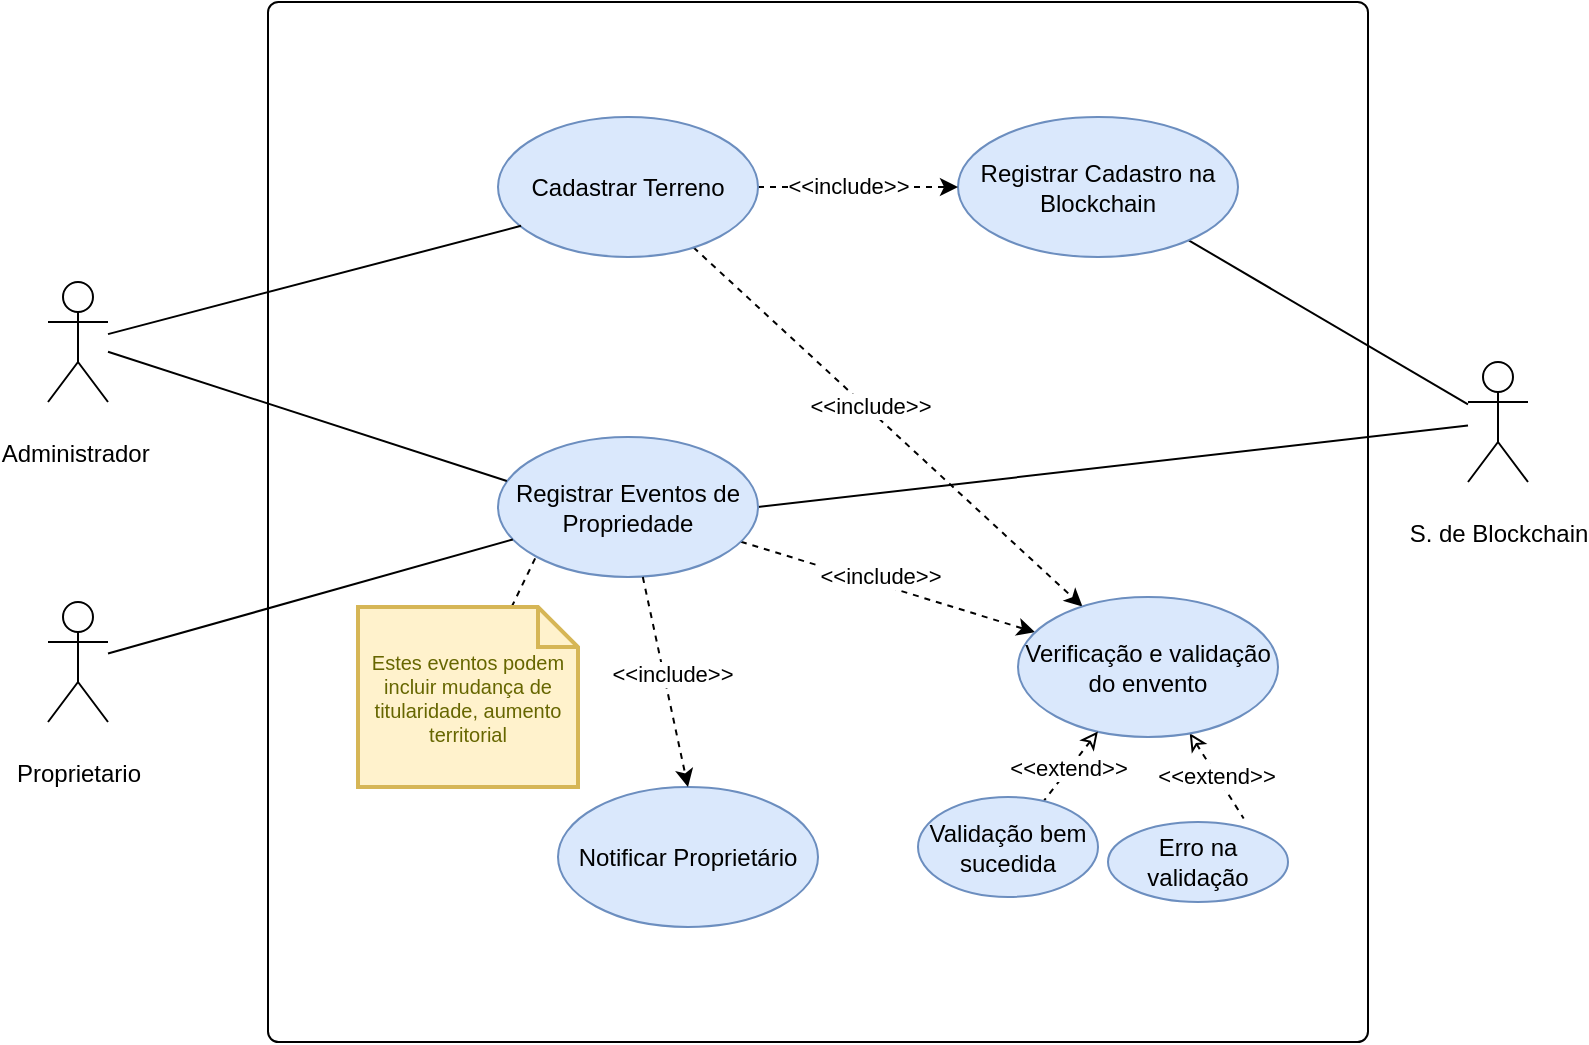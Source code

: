 <mxfile version="27.0.9" pages="3">
  <diagram id="9SQVLTYMRneyhcjlMIaa" name="use-case-GestaodeTerrenos">
    <mxGraphModel dx="1042" dy="527" grid="1" gridSize="10" guides="1" tooltips="1" connect="1" arrows="1" fold="1" page="1" pageScale="1" pageWidth="850" pageHeight="1100" math="0" shadow="0">
      <root>
        <mxCell id="0" />
        <mxCell id="1" parent="0" />
        <mxCell id="XvrRqhm0wOpcZOJGOuho-1" value="" style="rounded=1;whiteSpace=wrap;html=1;glass=0;arcSize=1;shadow=0;" vertex="1" parent="1">
          <mxGeometry x="160" y="320" width="550" height="520" as="geometry" />
        </mxCell>
        <mxCell id="XvrRqhm0wOpcZOJGOuho-2" value="&lt;p data-pm-slice=&quot;1 1 [&amp;quot;bulletList&amp;quot;,{&amp;quot;tight&amp;quot;:true,&amp;quot;dir&amp;quot;:&amp;quot;ltr&amp;quot;},&amp;quot;listItem&amp;quot;,{},&amp;quot;bulletList&amp;quot;,{&amp;quot;tight&amp;quot;:true,&amp;quot;dir&amp;quot;:&amp;quot;ltr&amp;quot;},&amp;quot;listItem&amp;quot;,{}]&quot; dir=&quot;ltr&quot;&gt;Administrador&amp;nbsp;&lt;/p&gt;" style="shape=umlActor;verticalLabelPosition=bottom;verticalAlign=top;html=1;outlineConnect=0;" vertex="1" parent="1">
          <mxGeometry x="50" y="460" width="30" height="60" as="geometry" />
        </mxCell>
        <mxCell id="XvrRqhm0wOpcZOJGOuho-12" style="rounded=0;orthogonalLoop=1;jettySize=auto;html=1;endArrow=none;startFill=0;" edge="1" parent="1" source="XvrRqhm0wOpcZOJGOuho-3" target="XvrRqhm0wOpcZOJGOuho-4">
          <mxGeometry relative="1" as="geometry" />
        </mxCell>
        <mxCell id="XvrRqhm0wOpcZOJGOuho-14" style="rounded=0;orthogonalLoop=1;jettySize=auto;html=1;entryX=1;entryY=0.5;entryDx=0;entryDy=0;endArrow=none;startFill=0;" edge="1" parent="1" source="XvrRqhm0wOpcZOJGOuho-3" target="XvrRqhm0wOpcZOJGOuho-6">
          <mxGeometry relative="1" as="geometry" />
        </mxCell>
        <mxCell id="XvrRqhm0wOpcZOJGOuho-3" value="&lt;p data-pm-slice=&quot;1 1 [&amp;quot;bulletList&amp;quot;,{&amp;quot;tight&amp;quot;:true,&amp;quot;dir&amp;quot;:&amp;quot;ltr&amp;quot;},&amp;quot;listItem&amp;quot;,{},&amp;quot;bulletList&amp;quot;,{&amp;quot;tight&amp;quot;:true,&amp;quot;dir&amp;quot;:&amp;quot;ltr&amp;quot;},&amp;quot;listItem&amp;quot;,{}]&quot; dir=&quot;ltr&quot;&gt;S. de Blockchain&lt;/p&gt;" style="shape=umlActor;verticalLabelPosition=bottom;verticalAlign=top;html=1;outlineConnect=0;" vertex="1" parent="1">
          <mxGeometry x="760" y="500" width="30" height="60" as="geometry" />
        </mxCell>
        <mxCell id="XvrRqhm0wOpcZOJGOuho-4" value="&lt;p data-pm-slice=&quot;1 1 [&amp;quot;bulletList&amp;quot;,{&amp;quot;tight&amp;quot;:true,&amp;quot;dir&amp;quot;:&amp;quot;ltr&amp;quot;},&amp;quot;listItem&amp;quot;,{}]&quot; dir=&quot;ltr&quot;&gt;Registrar Cadastro na Blockchain&lt;/p&gt;" style="ellipse;whiteSpace=wrap;html=1;fillColor=#dae8fc;strokeColor=#6c8ebf;" vertex="1" parent="1">
          <mxGeometry x="505" y="377.5" width="140" height="70" as="geometry" />
        </mxCell>
        <mxCell id="XvrRqhm0wOpcZOJGOuho-15" style="rounded=0;orthogonalLoop=1;jettySize=auto;html=1;dashed=1;" edge="1" parent="1" source="XvrRqhm0wOpcZOJGOuho-5" target="XvrRqhm0wOpcZOJGOuho-4">
          <mxGeometry relative="1" as="geometry" />
        </mxCell>
        <mxCell id="XvrRqhm0wOpcZOJGOuho-16" value="&amp;lt;&amp;lt;include&amp;gt;&amp;gt;" style="edgeLabel;html=1;align=center;verticalAlign=middle;resizable=0;points=[];" vertex="1" connectable="0" parent="XvrRqhm0wOpcZOJGOuho-15">
          <mxGeometry x="-0.101" y="1" relative="1" as="geometry">
            <mxPoint as="offset" />
          </mxGeometry>
        </mxCell>
        <mxCell id="XvrRqhm0wOpcZOJGOuho-27" style="rounded=0;orthogonalLoop=1;jettySize=auto;html=1;dashed=1;" edge="1" parent="1" source="XvrRqhm0wOpcZOJGOuho-5" target="XvrRqhm0wOpcZOJGOuho-22">
          <mxGeometry relative="1" as="geometry" />
        </mxCell>
        <mxCell id="XvrRqhm0wOpcZOJGOuho-28" value="&amp;lt;&amp;lt;include&amp;gt;&amp;gt;" style="edgeLabel;html=1;align=center;verticalAlign=middle;resizable=0;points=[];" vertex="1" connectable="0" parent="XvrRqhm0wOpcZOJGOuho-27">
          <mxGeometry x="-0.105" y="2" relative="1" as="geometry">
            <mxPoint as="offset" />
          </mxGeometry>
        </mxCell>
        <mxCell id="XvrRqhm0wOpcZOJGOuho-5" value="&lt;p data-pm-slice=&quot;1 1 [&amp;quot;bulletList&amp;quot;,{&amp;quot;tight&amp;quot;:true,&amp;quot;dir&amp;quot;:&amp;quot;ltr&amp;quot;},&amp;quot;listItem&amp;quot;,{}]&quot; dir=&quot;ltr&quot;&gt;Cadastrar Terreno&lt;/p&gt;" style="ellipse;whiteSpace=wrap;html=1;fillColor=#dae8fc;strokeColor=#6c8ebf;" vertex="1" parent="1">
          <mxGeometry x="275" y="377.5" width="130" height="70" as="geometry" />
        </mxCell>
        <mxCell id="XvrRqhm0wOpcZOJGOuho-23" value="" style="rounded=0;orthogonalLoop=1;jettySize=auto;html=1;strokeColor=default;dashed=1;" edge="1" parent="1" source="XvrRqhm0wOpcZOJGOuho-6" target="XvrRqhm0wOpcZOJGOuho-22">
          <mxGeometry relative="1" as="geometry" />
        </mxCell>
        <mxCell id="XvrRqhm0wOpcZOJGOuho-24" value="&amp;lt;&amp;lt;include&amp;gt;&amp;gt;" style="edgeLabel;html=1;align=center;verticalAlign=middle;resizable=0;points=[];" vertex="1" connectable="0" parent="XvrRqhm0wOpcZOJGOuho-23">
          <mxGeometry x="-0.072" y="4" relative="1" as="geometry">
            <mxPoint as="offset" />
          </mxGeometry>
        </mxCell>
        <mxCell id="XvrRqhm0wOpcZOJGOuho-6" value="&lt;p data-pm-slice=&quot;1 1 [&amp;quot;bulletList&amp;quot;,{&amp;quot;tight&amp;quot;:true,&amp;quot;dir&amp;quot;:&amp;quot;ltr&amp;quot;},&amp;quot;listItem&amp;quot;,{}]&quot; dir=&quot;ltr&quot;&gt;Registrar Eventos de Propriedade&lt;/p&gt;" style="ellipse;whiteSpace=wrap;html=1;fillColor=#dae8fc;strokeColor=#6c8ebf;" vertex="1" parent="1">
          <mxGeometry x="275" y="537.5" width="130" height="70" as="geometry" />
        </mxCell>
        <mxCell id="XvrRqhm0wOpcZOJGOuho-10" style="rounded=0;orthogonalLoop=1;jettySize=auto;html=1;entryX=0.089;entryY=0.777;entryDx=0;entryDy=0;entryPerimeter=0;endArrow=none;startFill=0;" edge="1" parent="1" source="XvrRqhm0wOpcZOJGOuho-2" target="XvrRqhm0wOpcZOJGOuho-5">
          <mxGeometry relative="1" as="geometry" />
        </mxCell>
        <mxCell id="XvrRqhm0wOpcZOJGOuho-20" style="rounded=0;orthogonalLoop=1;jettySize=auto;html=1;endArrow=none;startFill=0;" edge="1" parent="1" source="XvrRqhm0wOpcZOJGOuho-17" target="XvrRqhm0wOpcZOJGOuho-6">
          <mxGeometry relative="1" as="geometry" />
        </mxCell>
        <mxCell id="XvrRqhm0wOpcZOJGOuho-17" value="&lt;p data-pm-slice=&quot;1 1 [&amp;quot;bulletList&amp;quot;,{&amp;quot;tight&amp;quot;:true,&amp;quot;dir&amp;quot;:&amp;quot;ltr&amp;quot;},&amp;quot;listItem&amp;quot;,{},&amp;quot;bulletList&amp;quot;,{&amp;quot;tight&amp;quot;:true,&amp;quot;dir&amp;quot;:&amp;quot;ltr&amp;quot;},&amp;quot;listItem&amp;quot;,{}]&quot; dir=&quot;ltr&quot;&gt;Proprietario&lt;/p&gt;" style="shape=umlActor;verticalLabelPosition=bottom;verticalAlign=top;html=1;outlineConnect=0;" vertex="1" parent="1">
          <mxGeometry x="50" y="620" width="30" height="60" as="geometry" />
        </mxCell>
        <mxCell id="XvrRqhm0wOpcZOJGOuho-21" style="rounded=0;orthogonalLoop=1;jettySize=auto;html=1;entryX=0.034;entryY=0.314;entryDx=0;entryDy=0;entryPerimeter=0;endArrow=none;startFill=0;" edge="1" parent="1" source="XvrRqhm0wOpcZOJGOuho-2" target="XvrRqhm0wOpcZOJGOuho-6">
          <mxGeometry relative="1" as="geometry" />
        </mxCell>
        <mxCell id="XvrRqhm0wOpcZOJGOuho-30" value="" style="rounded=0;orthogonalLoop=1;jettySize=auto;html=1;startArrow=classic;startFill=0;endArrow=none;dashed=1;" edge="1" parent="1" source="XvrRqhm0wOpcZOJGOuho-22">
          <mxGeometry relative="1" as="geometry">
            <mxPoint x="647.838" y="728.244" as="targetPoint" />
          </mxGeometry>
        </mxCell>
        <mxCell id="XvrRqhm0wOpcZOJGOuho-31" value="&amp;lt;&amp;lt;extend&amp;gt;&amp;gt;" style="edgeLabel;html=1;align=center;verticalAlign=middle;resizable=0;points=[];" vertex="1" connectable="0" parent="XvrRqhm0wOpcZOJGOuho-30">
          <mxGeometry x="0.013" relative="1" as="geometry">
            <mxPoint x="-1" as="offset" />
          </mxGeometry>
        </mxCell>
        <mxCell id="XvrRqhm0wOpcZOJGOuho-22" value="&lt;p data-pm-slice=&quot;1 1 [&amp;quot;bulletList&amp;quot;,{&amp;quot;tight&amp;quot;:true,&amp;quot;dir&amp;quot;:&amp;quot;ltr&amp;quot;},&amp;quot;listItem&amp;quot;,{}]&quot; dir=&quot;ltr&quot;&gt;Verificação e validação do envento&lt;/p&gt;" style="ellipse;whiteSpace=wrap;html=1;fillColor=#dae8fc;strokeColor=#6c8ebf;" vertex="1" parent="1">
          <mxGeometry x="535" y="617.5" width="130" height="70" as="geometry" />
        </mxCell>
        <mxCell id="zngbK375E22GmcGsuP_p-4" style="rounded=0;orthogonalLoop=1;jettySize=auto;html=1;entryX=0;entryY=1;entryDx=0;entryDy=0;endArrow=none;startFill=0;dashed=1;" edge="1" parent="1" source="XvrRqhm0wOpcZOJGOuho-26" target="XvrRqhm0wOpcZOJGOuho-6">
          <mxGeometry relative="1" as="geometry" />
        </mxCell>
        <mxCell id="XvrRqhm0wOpcZOJGOuho-26" value="Estes eventos podem incluir mudança de titularidade, aumento territorial" style="shape=note;strokeWidth=2;fontSize=10;size=20;whiteSpace=wrap;html=1;fillColor=#fff2cc;strokeColor=#d6b656;fontColor=#666600;" vertex="1" parent="1">
          <mxGeometry x="205" y="622.5" width="110" height="90" as="geometry" />
        </mxCell>
        <mxCell id="XvrRqhm0wOpcZOJGOuho-29" value="&lt;p data-pm-slice=&quot;1 1 [&amp;quot;bulletList&amp;quot;,{&amp;quot;tight&amp;quot;:true,&amp;quot;dir&amp;quot;:&amp;quot;ltr&amp;quot;},&amp;quot;listItem&amp;quot;,{}]&quot; dir=&quot;ltr&quot;&gt;Erro na validação&lt;/p&gt;" style="ellipse;whiteSpace=wrap;html=1;fillColor=#dae8fc;strokeColor=#6c8ebf;" vertex="1" parent="1">
          <mxGeometry x="580" y="730" width="90" height="40" as="geometry" />
        </mxCell>
        <mxCell id="XvrRqhm0wOpcZOJGOuho-32" value="" style="rounded=0;orthogonalLoop=1;jettySize=auto;html=1;startArrow=classic;startFill=0;endArrow=none;dashed=1;" edge="1" parent="1" target="XvrRqhm0wOpcZOJGOuho-34" source="XvrRqhm0wOpcZOJGOuho-22">
          <mxGeometry relative="1" as="geometry">
            <mxPoint x="205" y="677.5" as="sourcePoint" />
          </mxGeometry>
        </mxCell>
        <mxCell id="XvrRqhm0wOpcZOJGOuho-33" value="&amp;lt;&amp;lt;extend&amp;gt;&amp;gt;" style="edgeLabel;html=1;align=center;verticalAlign=middle;resizable=0;points=[];" vertex="1" connectable="0" parent="XvrRqhm0wOpcZOJGOuho-32">
          <mxGeometry x="0.013" relative="1" as="geometry">
            <mxPoint x="-1" as="offset" />
          </mxGeometry>
        </mxCell>
        <mxCell id="XvrRqhm0wOpcZOJGOuho-34" value="&lt;p data-pm-slice=&quot;1 1 [&amp;quot;bulletList&amp;quot;,{&amp;quot;tight&amp;quot;:true,&amp;quot;dir&amp;quot;:&amp;quot;ltr&amp;quot;},&amp;quot;listItem&amp;quot;,{}]&quot; dir=&quot;ltr&quot;&gt;Validação bem sucedida&lt;/p&gt;" style="ellipse;whiteSpace=wrap;html=1;fillColor=#dae8fc;strokeColor=#6c8ebf;" vertex="1" parent="1">
          <mxGeometry x="485" y="717.5" width="90" height="50" as="geometry" />
        </mxCell>
        <mxCell id="zngbK375E22GmcGsuP_p-1" value="&lt;p data-pm-slice=&quot;1 1 [&amp;quot;bulletList&amp;quot;,{&amp;quot;tight&amp;quot;:true,&amp;quot;dir&amp;quot;:&amp;quot;ltr&amp;quot;},&amp;quot;listItem&amp;quot;,{}]&quot; dir=&quot;ltr&quot;&gt;Notificar Proprietário&lt;/p&gt;" style="ellipse;whiteSpace=wrap;html=1;fillColor=#dae8fc;strokeColor=#6c8ebf;" vertex="1" parent="1">
          <mxGeometry x="305" y="712.5" width="130" height="70" as="geometry" />
        </mxCell>
        <mxCell id="zngbK375E22GmcGsuP_p-2" value="" style="rounded=0;orthogonalLoop=1;jettySize=auto;html=1;strokeColor=default;dashed=1;entryX=0.5;entryY=0;entryDx=0;entryDy=0;exitX=0.557;exitY=1;exitDx=0;exitDy=0;exitPerimeter=0;" edge="1" parent="1" source="XvrRqhm0wOpcZOJGOuho-6" target="zngbK375E22GmcGsuP_p-1">
          <mxGeometry relative="1" as="geometry">
            <mxPoint x="495" y="617.5" as="sourcePoint" />
            <mxPoint x="642" y="663.5" as="targetPoint" />
          </mxGeometry>
        </mxCell>
        <mxCell id="zngbK375E22GmcGsuP_p-3" value="&amp;lt;&amp;lt;include&amp;gt;&amp;gt;" style="edgeLabel;html=1;align=center;verticalAlign=middle;resizable=0;points=[];" vertex="1" connectable="0" parent="zngbK375E22GmcGsuP_p-2">
          <mxGeometry x="-0.072" y="4" relative="1" as="geometry">
            <mxPoint as="offset" />
          </mxGeometry>
        </mxCell>
      </root>
    </mxGraphModel>
  </diagram>
  <diagram name="use-case-analisy-and-alerts" id="Qvq7Te34othEyyndk8M9">
    <mxGraphModel dx="1042" dy="527" grid="1" gridSize="10" guides="1" tooltips="1" connect="1" arrows="1" fold="1" page="1" pageScale="1" pageWidth="850" pageHeight="1100" math="0" shadow="0">
      <root>
        <mxCell id="0" />
        <mxCell id="1" parent="0" />
        <mxCell id="vA8shJnu3jxGLvXNB6lK-1" value="" style="rounded=1;whiteSpace=wrap;html=1;glass=0;arcSize=1;shadow=0;" vertex="1" parent="1">
          <mxGeometry x="150" y="360" width="550" height="520" as="geometry" />
        </mxCell>
        <mxCell id="1RgGm8BEZR4qJwJxr9iC-11" style="rounded=0;orthogonalLoop=1;jettySize=auto;html=1;endArrow=none;startFill=0;" edge="1" parent="1" source="vA8shJnu3jxGLvXNB6lK-2" target="1RgGm8BEZR4qJwJxr9iC-9">
          <mxGeometry relative="1" as="geometry" />
        </mxCell>
        <mxCell id="vA8shJnu3jxGLvXNB6lK-2" value="&lt;p data-pm-slice=&quot;1 1 [&amp;quot;bulletList&amp;quot;,{&amp;quot;tight&amp;quot;:true,&amp;quot;dir&amp;quot;:&amp;quot;ltr&amp;quot;},&amp;quot;listItem&amp;quot;,{},&amp;quot;bulletList&amp;quot;,{&amp;quot;tight&amp;quot;:true,&amp;quot;dir&amp;quot;:&amp;quot;ltr&amp;quot;},&amp;quot;listItem&amp;quot;,{}]&quot; dir=&quot;ltr&quot;&gt;Administrador&amp;nbsp;&lt;/p&gt;" style="shape=umlActor;verticalLabelPosition=bottom;verticalAlign=top;html=1;outlineConnect=0;" vertex="1" parent="1">
          <mxGeometry x="40" y="500" width="30" height="60" as="geometry" />
        </mxCell>
        <mxCell id="vA8shJnu3jxGLvXNB6lK-3" style="rounded=0;orthogonalLoop=1;jettySize=auto;html=1;endArrow=none;startFill=0;" edge="1" parent="1" source="vA8shJnu3jxGLvXNB6lK-5" target="vA8shJnu3jxGLvXNB6lK-6">
          <mxGeometry relative="1" as="geometry" />
        </mxCell>
        <mxCell id="vA8shJnu3jxGLvXNB6lK-5" value="&lt;p data-pm-slice=&quot;1 1 [&amp;quot;bulletList&amp;quot;,{&amp;quot;tight&amp;quot;:true,&amp;quot;dir&amp;quot;:&amp;quot;ltr&amp;quot;},&amp;quot;listItem&amp;quot;,{},&amp;quot;bulletList&amp;quot;,{&amp;quot;tight&amp;quot;:true,&amp;quot;dir&amp;quot;:&amp;quot;ltr&amp;quot;},&amp;quot;listItem&amp;quot;,{}]&quot; dir=&quot;ltr&quot;&gt;S. de imagem satelite&lt;/p&gt;" style="shape=umlActor;verticalLabelPosition=bottom;verticalAlign=top;html=1;outlineConnect=0;" vertex="1" parent="1">
          <mxGeometry x="750" y="540" width="30" height="60" as="geometry" />
        </mxCell>
        <mxCell id="vA8shJnu3jxGLvXNB6lK-6" value="&lt;p data-pm-slice=&quot;1 1 [&amp;quot;bulletList&amp;quot;,{&amp;quot;tight&amp;quot;:true,&amp;quot;dir&amp;quot;:&amp;quot;ltr&amp;quot;},&amp;quot;listItem&amp;quot;,{}]&quot; dir=&quot;ltr&quot;&gt;Analisar Imagens em Tempo Real&lt;/p&gt;" style="ellipse;whiteSpace=wrap;html=1;fillColor=#dae8fc;strokeColor=#6c8ebf;" vertex="1" parent="1">
          <mxGeometry x="450" y="400" width="140" height="70" as="geometry" />
        </mxCell>
        <mxCell id="1RgGm8BEZR4qJwJxr9iC-1" style="rounded=0;orthogonalLoop=1;jettySize=auto;html=1;dashed=1;" edge="1" parent="1" source="vA8shJnu3jxGLvXNB6lK-11" target="vA8shJnu3jxGLvXNB6lK-23">
          <mxGeometry relative="1" as="geometry" />
        </mxCell>
        <mxCell id="1RgGm8BEZR4qJwJxr9iC-4" value="&amp;lt;&amp;lt;include&amp;gt;&amp;gt;" style="edgeLabel;html=1;align=center;verticalAlign=middle;resizable=0;points=[];" vertex="1" connectable="0" parent="1RgGm8BEZR4qJwJxr9iC-1">
          <mxGeometry x="-0.251" relative="1" as="geometry">
            <mxPoint as="offset" />
          </mxGeometry>
        </mxCell>
        <mxCell id="vA8shJnu3jxGLvXNB6lK-11" value="&lt;p data-pm-slice=&quot;1 1 [&amp;quot;bulletList&amp;quot;,{&amp;quot;tight&amp;quot;:true,&amp;quot;dir&amp;quot;:&amp;quot;ltr&amp;quot;},&amp;quot;listItem&amp;quot;,{}]&quot; dir=&quot;ltr&quot;&gt;Detectar Alterações com IA&lt;/p&gt;" style="ellipse;whiteSpace=wrap;html=1;fillColor=#dae8fc;strokeColor=#6c8ebf;" vertex="1" parent="1">
          <mxGeometry x="500" y="560" width="130" height="70" as="geometry" />
        </mxCell>
        <mxCell id="2UTQ7Er9s2_2EdIbGdYo-2" style="rounded=0;orthogonalLoop=1;jettySize=auto;html=1;dashed=1;" edge="1" parent="1" source="vA8shJnu3jxGLvXNB6lK-6" target="vA8shJnu3jxGLvXNB6lK-11">
          <mxGeometry relative="1" as="geometry" />
        </mxCell>
        <mxCell id="2UTQ7Er9s2_2EdIbGdYo-3" value="&amp;lt;&amp;lt;include&amp;gt;&amp;gt;" style="edgeLabel;html=1;align=center;verticalAlign=middle;resizable=0;points=[];" vertex="1" connectable="0" parent="2UTQ7Er9s2_2EdIbGdYo-2">
          <mxGeometry x="0.163" y="3" relative="1" as="geometry">
            <mxPoint y="1" as="offset" />
          </mxGeometry>
        </mxCell>
        <mxCell id="vA8shJnu3jxGLvXNB6lK-17" value="&lt;p data-pm-slice=&quot;1 1 [&amp;quot;bulletList&amp;quot;,{&amp;quot;tight&amp;quot;:true,&amp;quot;dir&amp;quot;:&amp;quot;ltr&amp;quot;},&amp;quot;listItem&amp;quot;,{},&amp;quot;bulletList&amp;quot;,{&amp;quot;tight&amp;quot;:true,&amp;quot;dir&amp;quot;:&amp;quot;ltr&amp;quot;},&amp;quot;listItem&amp;quot;,{}]&quot; dir=&quot;ltr&quot;&gt;Proprietario&lt;/p&gt;" style="shape=umlActor;verticalLabelPosition=bottom;verticalAlign=top;html=1;outlineConnect=0;" vertex="1" parent="1">
          <mxGeometry x="40" y="660" width="30" height="60" as="geometry" />
        </mxCell>
        <mxCell id="vA8shJnu3jxGLvXNB6lK-21" value="&lt;p data-pm-slice=&quot;1 1 [&amp;quot;bulletList&amp;quot;,{&amp;quot;tight&amp;quot;:true,&amp;quot;dir&amp;quot;:&amp;quot;ltr&amp;quot;},&amp;quot;listItem&amp;quot;,{}]&quot; dir=&quot;ltr&quot;&gt;Notificar Proprietário&amp;nbsp;&lt;span style=&quot;background-color: transparent; color: light-dark(rgb(0, 0, 0), rgb(255, 255, 255));&quot;&gt;e Administração&lt;/span&gt;&lt;/p&gt;" style="ellipse;whiteSpace=wrap;html=1;fillColor=#dae8fc;strokeColor=#6c8ebf;" vertex="1" parent="1">
          <mxGeometry x="240" y="660" width="130" height="70" as="geometry" />
        </mxCell>
        <mxCell id="vA8shJnu3jxGLvXNB6lK-23" value="&lt;p data-pm-slice=&quot;1 1 [&amp;quot;bulletList&amp;quot;,{&amp;quot;tight&amp;quot;:true,&amp;quot;dir&amp;quot;:&amp;quot;ltr&amp;quot;},&amp;quot;listItem&amp;quot;,{}]&quot; dir=&quot;ltr&quot;&gt;Identificar Obras Irregulares&lt;/p&gt;" style="ellipse;whiteSpace=wrap;html=1;fillColor=#dae8fc;strokeColor=#6c8ebf;" vertex="1" parent="1">
          <mxGeometry x="455" y="700" width="130" height="70" as="geometry" />
        </mxCell>
        <mxCell id="vA8shJnu3jxGLvXNB6lK-26" value="&lt;p data-pm-slice=&quot;1 1 [&amp;quot;bulletList&amp;quot;,{&amp;quot;tight&amp;quot;:true,&amp;quot;dir&amp;quot;:&amp;quot;ltr&amp;quot;},&amp;quot;listItem&amp;quot;,{}]&quot; dir=&quot;ltr&quot;&gt;Gerar Alertas de Irregularidade&lt;/p&gt;" style="ellipse;whiteSpace=wrap;html=1;fillColor=#dae8fc;strokeColor=#6c8ebf;" vertex="1" parent="1">
          <mxGeometry x="360" y="540" width="130" height="70" as="geometry" />
        </mxCell>
        <mxCell id="X4uu7pKqg0O01PAq6plV-2" value="" style="rounded=0;orthogonalLoop=1;jettySize=auto;html=1;endArrow=none;startFill=0;dashed=1;" edge="1" parent="1" source="2UTQ7Er9s2_2EdIbGdYo-1" target="vA8shJnu3jxGLvXNB6lK-5">
          <mxGeometry relative="1" as="geometry" />
        </mxCell>
        <mxCell id="2UTQ7Er9s2_2EdIbGdYo-1" value="&lt;p data-pm-slice=&quot;1 1 [&amp;quot;bulletList&amp;quot;,{&amp;quot;tight&amp;quot;:true,&amp;quot;dir&amp;quot;:&amp;quot;ltr&amp;quot;},&amp;quot;listItem&amp;quot;,{},&amp;quot;bulletList&amp;quot;,{&amp;quot;tight&amp;quot;:true,&amp;quot;dir&amp;quot;:&amp;quot;ltr&amp;quot;},&amp;quot;listItem&amp;quot;,{}]&quot; dir=&quot;ltr&quot;&gt;(Sistema Externo): Fornece imagens para análise&lt;/p&gt;" style="shape=note;strokeWidth=2;fontSize=10;size=20;whiteSpace=wrap;html=1;fillColor=#fff2cc;strokeColor=#d6b656;fontColor=#666600;" vertex="1" parent="1">
          <mxGeometry x="790" y="450" width="90" height="80" as="geometry" />
        </mxCell>
        <mxCell id="1RgGm8BEZR4qJwJxr9iC-5" style="rounded=0;orthogonalLoop=1;jettySize=auto;html=1;dashed=1;entryX=0.563;entryY=0.96;entryDx=0;entryDy=0;entryPerimeter=0;exitX=0.069;exitY=0.257;exitDx=0;exitDy=0;exitPerimeter=0;" edge="1" parent="1" source="vA8shJnu3jxGLvXNB6lK-23" target="vA8shJnu3jxGLvXNB6lK-26">
          <mxGeometry relative="1" as="geometry">
            <mxPoint x="589" y="680" as="sourcePoint" />
            <mxPoint x="550" y="752" as="targetPoint" />
          </mxGeometry>
        </mxCell>
        <mxCell id="1RgGm8BEZR4qJwJxr9iC-6" value="&amp;lt;&amp;lt;include&amp;gt;&amp;gt;" style="edgeLabel;html=1;align=center;verticalAlign=middle;resizable=0;points=[];" vertex="1" connectable="0" parent="1RgGm8BEZR4qJwJxr9iC-5">
          <mxGeometry x="-0.251" relative="1" as="geometry">
            <mxPoint as="offset" />
          </mxGeometry>
        </mxCell>
        <mxCell id="1RgGm8BEZR4qJwJxr9iC-7" style="rounded=0;orthogonalLoop=1;jettySize=auto;html=1;dashed=1;exitX=0.569;exitY=0.011;exitDx=0;exitDy=0;exitPerimeter=0;" edge="1" parent="1" source="vA8shJnu3jxGLvXNB6lK-21" target="vA8shJnu3jxGLvXNB6lK-26">
          <mxGeometry relative="1" as="geometry">
            <mxPoint x="519" y="600" as="sourcePoint" />
            <mxPoint x="480" y="672" as="targetPoint" />
          </mxGeometry>
        </mxCell>
        <mxCell id="1RgGm8BEZR4qJwJxr9iC-8" value="&amp;lt;&amp;lt;include&amp;gt;&amp;gt;" style="edgeLabel;html=1;align=center;verticalAlign=middle;resizable=0;points=[];" vertex="1" connectable="0" parent="1RgGm8BEZR4qJwJxr9iC-7">
          <mxGeometry x="-0.251" relative="1" as="geometry">
            <mxPoint as="offset" />
          </mxGeometry>
        </mxCell>
        <mxCell id="1RgGm8BEZR4qJwJxr9iC-9" value="&lt;p data-pm-slice=&quot;1 1 [&amp;quot;bulletList&amp;quot;,{&amp;quot;tight&amp;quot;:true,&amp;quot;dir&amp;quot;:&amp;quot;ltr&amp;quot;},&amp;quot;listItem&amp;quot;,{}]&quot; dir=&quot;ltr&quot;&gt;Visualizar notificaçoes&lt;/p&gt;" style="ellipse;whiteSpace=wrap;html=1;fillColor=#dae8fc;strokeColor=#6c8ebf;" vertex="1" parent="1">
          <mxGeometry x="230" y="440" width="110" height="70" as="geometry" />
        </mxCell>
        <mxCell id="1RgGm8BEZR4qJwJxr9iC-12" style="rounded=0;orthogonalLoop=1;jettySize=auto;html=1;entryX=0.258;entryY=0.949;entryDx=0;entryDy=0;entryPerimeter=0;endArrow=none;startFill=0;" edge="1" parent="1" source="vA8shJnu3jxGLvXNB6lK-17" target="1RgGm8BEZR4qJwJxr9iC-9">
          <mxGeometry relative="1" as="geometry">
            <mxPoint x="80" y="710" as="sourcePoint" />
          </mxGeometry>
        </mxCell>
        <mxCell id="1RgGm8BEZR4qJwJxr9iC-14" style="rounded=0;orthogonalLoop=1;jettySize=auto;html=1;dashed=1;" edge="1" parent="1" source="vA8shJnu3jxGLvXNB6lK-21" target="1RgGm8BEZR4qJwJxr9iC-9">
          <mxGeometry relative="1" as="geometry">
            <mxPoint x="330" y="625.5" as="sourcePoint" />
            <mxPoint x="299" y="514.5" as="targetPoint" />
          </mxGeometry>
        </mxCell>
        <mxCell id="1RgGm8BEZR4qJwJxr9iC-15" value="&amp;lt;&amp;lt;include&amp;gt;&amp;gt;" style="edgeLabel;html=1;align=center;verticalAlign=middle;resizable=0;points=[];" vertex="1" connectable="0" parent="1RgGm8BEZR4qJwJxr9iC-14">
          <mxGeometry x="-0.251" relative="1" as="geometry">
            <mxPoint as="offset" />
          </mxGeometry>
        </mxCell>
        <mxCell id="X4uu7pKqg0O01PAq6plV-1" style="rounded=0;orthogonalLoop=1;jettySize=auto;html=1;endArrow=none;startFill=0;dashed=1;" edge="1" parent="1" source="1RgGm8BEZR4qJwJxr9iC-20" target="vA8shJnu3jxGLvXNB6lK-21">
          <mxGeometry relative="1" as="geometry" />
        </mxCell>
        <mxCell id="1RgGm8BEZR4qJwJxr9iC-20" value="&lt;p data-pm-slice=&quot;1 1 [&amp;quot;bulletList&amp;quot;,{&amp;quot;tight&amp;quot;:true,&amp;quot;dir&amp;quot;:&amp;quot;ltr&amp;quot;},&amp;quot;listItem&amp;quot;,{},&amp;quot;bulletList&amp;quot;,{&amp;quot;tight&amp;quot;:true,&amp;quot;dir&amp;quot;:&amp;quot;ltr&amp;quot;},&amp;quot;listItem&amp;quot;,{}]&quot; dir=&quot;ltr&quot;&gt;A&amp;nbsp; notificação pode incluir envio de email e SMS&lt;/p&gt;" style="shape=note;strokeWidth=2;fontSize=10;size=20;whiteSpace=wrap;html=1;fillColor=#fff2cc;strokeColor=#d6b656;fontColor=#666600;" vertex="1" parent="1">
          <mxGeometry x="190" y="750" width="90" height="80" as="geometry" />
        </mxCell>
      </root>
    </mxGraphModel>
  </diagram>
  <diagram name="use-case-documents-and-searches" id="lns6Uiw3ThIgfeIdsURf">
    <mxGraphModel dx="1042" dy="527" grid="1" gridSize="10" guides="1" tooltips="1" connect="1" arrows="1" fold="1" page="1" pageScale="1" pageWidth="850" pageHeight="1100" math="0" shadow="0">
      <root>
        <mxCell id="UQkhpYnnQNE7Mb4DKmMV-0" />
        <mxCell id="UQkhpYnnQNE7Mb4DKmMV-1" parent="UQkhpYnnQNE7Mb4DKmMV-0" />
        <mxCell id="T5Gdxo6Jge-aXpNwl8Ff-0" value="A submissão dos documentos é por parte do proprietário" style="shape=note;strokeWidth=2;fontSize=14;size=20;whiteSpace=wrap;html=1;fillColor=#fff2cc;strokeColor=#d6b656;fontColor=#666600;" vertex="1" parent="UQkhpYnnQNE7Mb4DKmMV-1">
          <mxGeometry x="390" y="120" width="160" height="90" as="geometry" />
        </mxCell>
        <mxCell id="UQkhpYnnQNE7Mb4DKmMV-2" value="" style="rounded=1;whiteSpace=wrap;html=1;glass=0;arcSize=1;shadow=0;" vertex="1" parent="UQkhpYnnQNE7Mb4DKmMV-1">
          <mxGeometry x="150" y="100" width="550" height="520" as="geometry" />
        </mxCell>
        <mxCell id="63YXBIGiArCRQdo5Conm-2" style="rounded=0;orthogonalLoop=1;jettySize=auto;html=1;entryX=0;entryY=0.5;entryDx=0;entryDy=0;endArrow=none;startFill=0;" edge="1" parent="UQkhpYnnQNE7Mb4DKmMV-1" source="UQkhpYnnQNE7Mb4DKmMV-3" target="UQkhpYnnQNE7Mb4DKmMV-7">
          <mxGeometry relative="1" as="geometry" />
        </mxCell>
        <mxCell id="UQkhpYnnQNE7Mb4DKmMV-3" value="&lt;p data-pm-slice=&quot;1 1 [&amp;quot;bulletList&amp;quot;,{&amp;quot;tight&amp;quot;:true,&amp;quot;dir&amp;quot;:&amp;quot;ltr&amp;quot;},&amp;quot;listItem&amp;quot;,{},&amp;quot;bulletList&amp;quot;,{&amp;quot;tight&amp;quot;:true,&amp;quot;dir&amp;quot;:&amp;quot;ltr&amp;quot;},&amp;quot;listItem&amp;quot;,{}]&quot; dir=&quot;ltr&quot;&gt;Administrador&amp;nbsp;&lt;/p&gt;" style="shape=umlActor;verticalLabelPosition=bottom;verticalAlign=top;html=1;outlineConnect=0;" vertex="1" parent="UQkhpYnnQNE7Mb4DKmMV-1">
          <mxGeometry x="40" y="240" width="30" height="60" as="geometry" />
        </mxCell>
        <mxCell id="UQkhpYnnQNE7Mb4DKmMV-7" value="&lt;p data-pm-slice=&quot;1 1 [&amp;quot;bulletList&amp;quot;,{&amp;quot;tight&amp;quot;:true,&amp;quot;dir&amp;quot;:&amp;quot;ltr&amp;quot;},&amp;quot;listItem&amp;quot;,{}]&quot; dir=&quot;ltr&quot;&gt;Consultar Histórico de Titularidade&lt;/p&gt;" style="ellipse;whiteSpace=wrap;html=1;fillColor=#dae8fc;strokeColor=#6c8ebf;" vertex="1" parent="UQkhpYnnQNE7Mb4DKmMV-1">
          <mxGeometry x="300" y="305" width="140" height="70" as="geometry" />
        </mxCell>
        <mxCell id="UQkhpYnnQNE7Mb4DKmMV-10" style="rounded=0;orthogonalLoop=1;jettySize=auto;html=1;dashed=1;" edge="1" parent="UQkhpYnnQNE7Mb4DKmMV-1" source="UQkhpYnnQNE7Mb4DKmMV-12" target="UQkhpYnnQNE7Mb4DKmMV-22">
          <mxGeometry relative="1" as="geometry" />
        </mxCell>
        <mxCell id="UQkhpYnnQNE7Mb4DKmMV-11" value="&amp;lt;&amp;lt;include&amp;gt;&amp;gt;" style="edgeLabel;html=1;align=center;verticalAlign=middle;resizable=0;points=[];" vertex="1" connectable="0" parent="UQkhpYnnQNE7Mb4DKmMV-10">
          <mxGeometry x="-0.105" y="2" relative="1" as="geometry">
            <mxPoint as="offset" />
          </mxGeometry>
        </mxCell>
        <mxCell id="UQkhpYnnQNE7Mb4DKmMV-12" value="Registrar e Validar Documentos" style="ellipse;whiteSpace=wrap;html=1;fillColor=#dae8fc;strokeColor=#6c8ebf;" vertex="1" parent="UQkhpYnnQNE7Mb4DKmMV-1">
          <mxGeometry x="260" y="140" width="130" height="70" as="geometry" />
        </mxCell>
        <mxCell id="UQkhpYnnQNE7Mb4DKmMV-15" value="&lt;p data-pm-slice=&quot;1 1 [&amp;quot;bulletList&amp;quot;,{&amp;quot;tight&amp;quot;:true,&amp;quot;dir&amp;quot;:&amp;quot;ltr&amp;quot;},&amp;quot;listItem&amp;quot;,{}]&quot; dir=&quot;ltr&quot;&gt;Consultar Propriedades&lt;/p&gt;" style="ellipse;whiteSpace=wrap;html=1;fillColor=#dae8fc;strokeColor=#6c8ebf;" vertex="1" parent="UQkhpYnnQNE7Mb4DKmMV-1">
          <mxGeometry x="240" y="435" width="130" height="70" as="geometry" />
        </mxCell>
        <mxCell id="UQkhpYnnQNE7Mb4DKmMV-16" style="rounded=0;orthogonalLoop=1;jettySize=auto;html=1;entryX=0.089;entryY=0.777;entryDx=0;entryDy=0;entryPerimeter=0;endArrow=none;startFill=0;" edge="1" parent="UQkhpYnnQNE7Mb4DKmMV-1" source="UQkhpYnnQNE7Mb4DKmMV-3" target="UQkhpYnnQNE7Mb4DKmMV-12">
          <mxGeometry relative="1" as="geometry" />
        </mxCell>
        <mxCell id="UQkhpYnnQNE7Mb4DKmMV-17" style="rounded=0;orthogonalLoop=1;jettySize=auto;html=1;entryX=0.246;entryY=0.971;entryDx=0;entryDy=0;entryPerimeter=0;endArrow=none;startFill=0;" edge="1" parent="UQkhpYnnQNE7Mb4DKmMV-1" source="UQkhpYnnQNE7Mb4DKmMV-18" target="UQkhpYnnQNE7Mb4DKmMV-12">
          <mxGeometry relative="1" as="geometry" />
        </mxCell>
        <mxCell id="63YXBIGiArCRQdo5Conm-1" style="rounded=0;orthogonalLoop=1;jettySize=auto;html=1;entryX=0;entryY=1;entryDx=0;entryDy=0;endArrow=none;startFill=0;" edge="1" parent="UQkhpYnnQNE7Mb4DKmMV-1" source="UQkhpYnnQNE7Mb4DKmMV-18" target="UQkhpYnnQNE7Mb4DKmMV-7">
          <mxGeometry relative="1" as="geometry" />
        </mxCell>
        <mxCell id="UQkhpYnnQNE7Mb4DKmMV-18" value="&lt;p data-pm-slice=&quot;1 1 [&amp;quot;bulletList&amp;quot;,{&amp;quot;tight&amp;quot;:true,&amp;quot;dir&amp;quot;:&amp;quot;ltr&amp;quot;},&amp;quot;listItem&amp;quot;,{},&amp;quot;bulletList&amp;quot;,{&amp;quot;tight&amp;quot;:true,&amp;quot;dir&amp;quot;:&amp;quot;ltr&amp;quot;},&amp;quot;listItem&amp;quot;,{}]&quot; dir=&quot;ltr&quot;&gt;Proprietario&lt;/p&gt;" style="shape=umlActor;verticalLabelPosition=bottom;verticalAlign=top;html=1;outlineConnect=0;" vertex="1" parent="UQkhpYnnQNE7Mb4DKmMV-1">
          <mxGeometry x="40" y="400" width="30" height="60" as="geometry" />
        </mxCell>
        <mxCell id="UQkhpYnnQNE7Mb4DKmMV-20" value="" style="rounded=0;orthogonalLoop=1;jettySize=auto;html=1;startArrow=classic;startFill=0;endArrow=none;dashed=1;" edge="1" parent="UQkhpYnnQNE7Mb4DKmMV-1" source="UQkhpYnnQNE7Mb4DKmMV-22" target="UQkhpYnnQNE7Mb4DKmMV-24">
          <mxGeometry relative="1" as="geometry" />
        </mxCell>
        <mxCell id="UQkhpYnnQNE7Mb4DKmMV-21" value="&amp;lt;&amp;lt;extend&amp;gt;&amp;gt;" style="edgeLabel;html=1;align=center;verticalAlign=middle;resizable=0;points=[];" vertex="1" connectable="0" parent="UQkhpYnnQNE7Mb4DKmMV-20">
          <mxGeometry x="0.013" relative="1" as="geometry">
            <mxPoint x="-1" as="offset" />
          </mxGeometry>
        </mxCell>
        <mxCell id="UQkhpYnnQNE7Mb4DKmMV-22" value="&lt;p data-pm-slice=&quot;1 1 [&amp;quot;bulletList&amp;quot;,{&amp;quot;tight&amp;quot;:true,&amp;quot;dir&amp;quot;:&amp;quot;ltr&amp;quot;},&amp;quot;listItem&amp;quot;,{}]&quot; dir=&quot;ltr&quot;&gt;Verificação e validação do envento&lt;/p&gt;" style="ellipse;whiteSpace=wrap;html=1;fillColor=#dae8fc;strokeColor=#6c8ebf;" vertex="1" parent="UQkhpYnnQNE7Mb4DKmMV-1">
          <mxGeometry x="480" y="260" width="130" height="70" as="geometry" />
        </mxCell>
        <mxCell id="UQkhpYnnQNE7Mb4DKmMV-24" value="&lt;p data-pm-slice=&quot;1 1 [&amp;quot;bulletList&amp;quot;,{&amp;quot;tight&amp;quot;:true,&amp;quot;dir&amp;quot;:&amp;quot;ltr&amp;quot;},&amp;quot;listItem&amp;quot;,{}]&quot; dir=&quot;ltr&quot;&gt;Erro na validação&lt;/p&gt;" style="ellipse;whiteSpace=wrap;html=1;fillColor=#dae8fc;strokeColor=#6c8ebf;" vertex="1" parent="UQkhpYnnQNE7Mb4DKmMV-1">
          <mxGeometry x="580" y="405" width="90" height="50" as="geometry" />
        </mxCell>
        <mxCell id="UQkhpYnnQNE7Mb4DKmMV-25" value="" style="rounded=0;orthogonalLoop=1;jettySize=auto;html=1;startArrow=classic;startFill=0;endArrow=none;dashed=1;" edge="1" parent="UQkhpYnnQNE7Mb4DKmMV-1" source="UQkhpYnnQNE7Mb4DKmMV-22" target="UQkhpYnnQNE7Mb4DKmMV-27">
          <mxGeometry relative="1" as="geometry">
            <mxPoint x="160" y="460" as="sourcePoint" />
          </mxGeometry>
        </mxCell>
        <mxCell id="UQkhpYnnQNE7Mb4DKmMV-26" value="&amp;lt;&amp;lt;extend&amp;gt;&amp;gt;" style="edgeLabel;html=1;align=center;verticalAlign=middle;resizable=0;points=[];" vertex="1" connectable="0" parent="UQkhpYnnQNE7Mb4DKmMV-25">
          <mxGeometry x="0.013" relative="1" as="geometry">
            <mxPoint x="-1" as="offset" />
          </mxGeometry>
        </mxCell>
        <mxCell id="UQkhpYnnQNE7Mb4DKmMV-27" value="&lt;p data-pm-slice=&quot;1 1 [&amp;quot;bulletList&amp;quot;,{&amp;quot;tight&amp;quot;:true,&amp;quot;dir&amp;quot;:&amp;quot;ltr&amp;quot;},&amp;quot;listItem&amp;quot;,{}]&quot; dir=&quot;ltr&quot;&gt;Validação bem sucedida&lt;/p&gt;" style="ellipse;whiteSpace=wrap;html=1;fillColor=#dae8fc;strokeColor=#6c8ebf;" vertex="1" parent="UQkhpYnnQNE7Mb4DKmMV-1">
          <mxGeometry x="460" y="405" width="90" height="50" as="geometry" />
        </mxCell>
        <mxCell id="63YXBIGiArCRQdo5Conm-0" style="rounded=0;orthogonalLoop=1;jettySize=auto;html=1;entryX=0.055;entryY=0.789;entryDx=0;entryDy=0;entryPerimeter=0;endArrow=none;startFill=0;" edge="1" parent="UQkhpYnnQNE7Mb4DKmMV-1" source="UQkhpYnnQNE7Mb4DKmMV-18" target="UQkhpYnnQNE7Mb4DKmMV-15">
          <mxGeometry relative="1" as="geometry">
            <mxPoint x="90" y="440" as="sourcePoint" />
            <mxPoint x="392" y="320" as="targetPoint" />
          </mxGeometry>
        </mxCell>
      </root>
    </mxGraphModel>
  </diagram>
</mxfile>
